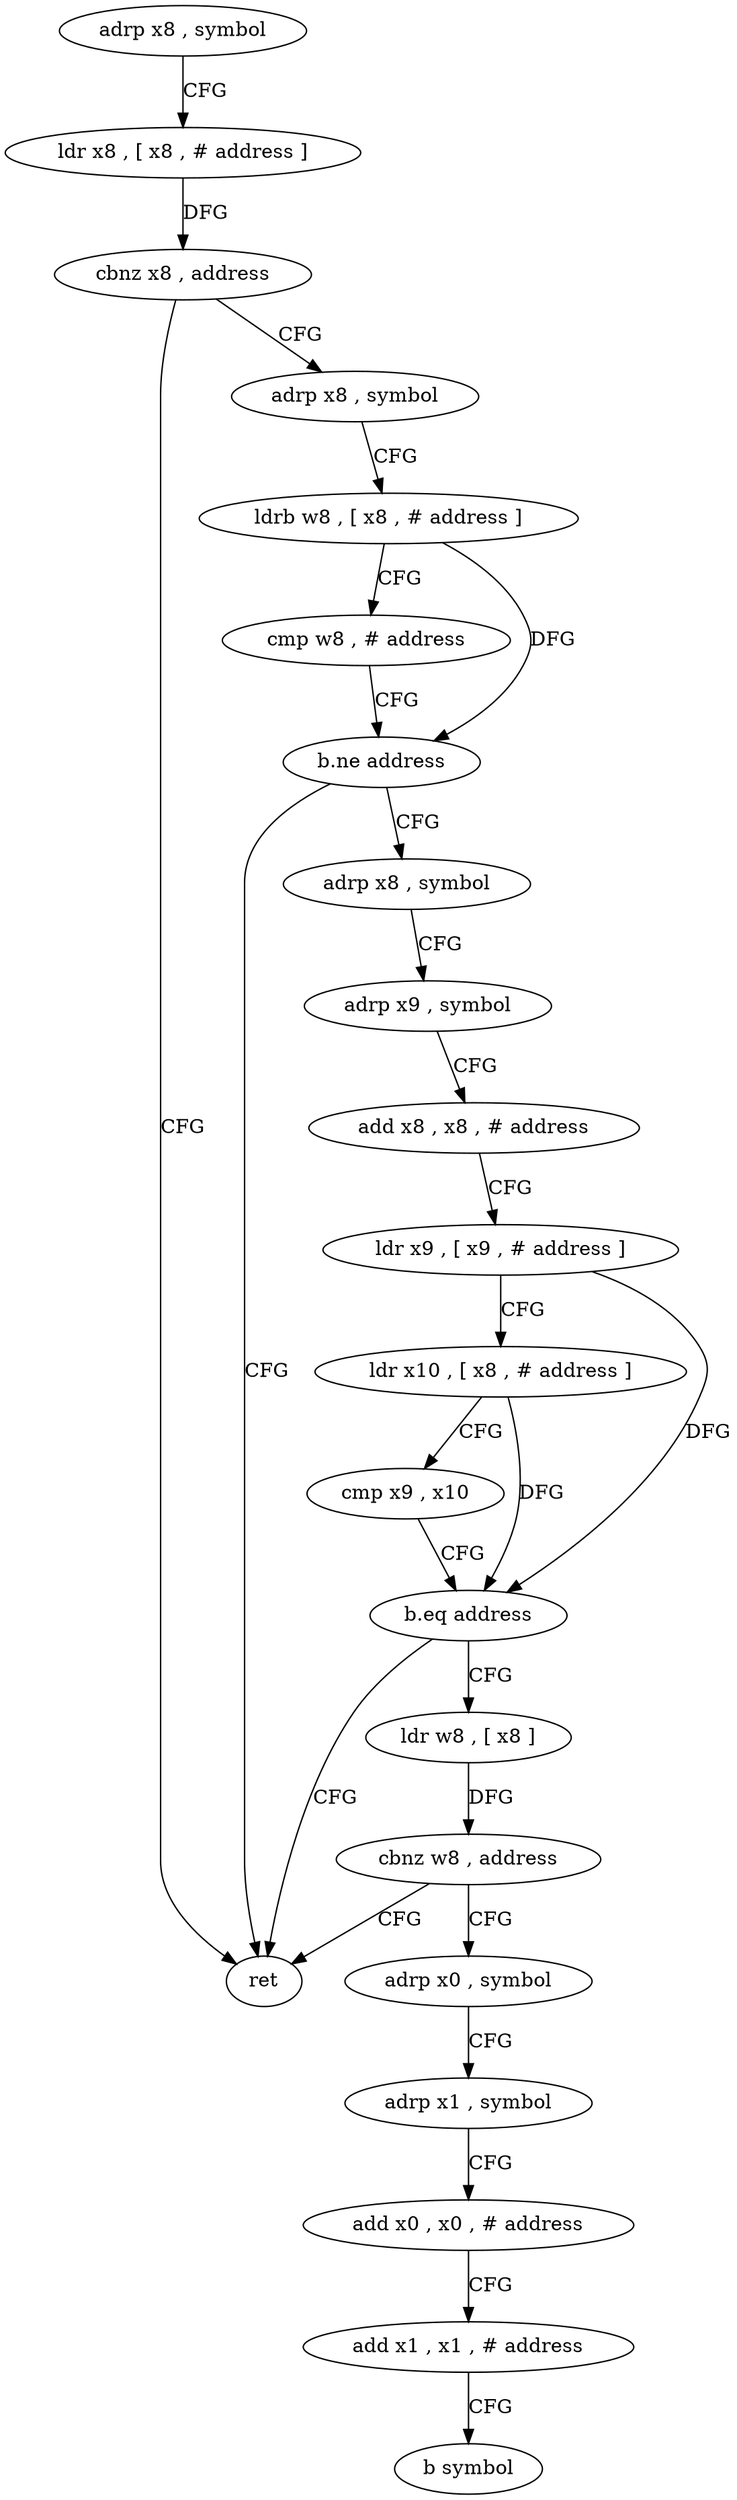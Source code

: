 digraph "func" {
"4210104" [label = "adrp x8 , symbol" ]
"4210108" [label = "ldr x8 , [ x8 , # address ]" ]
"4210112" [label = "cbnz x8 , address" ]
"4210188" [label = "ret" ]
"4210116" [label = "adrp x8 , symbol" ]
"4210120" [label = "ldrb w8 , [ x8 , # address ]" ]
"4210124" [label = "cmp w8 , # address" ]
"4210128" [label = "b.ne address" ]
"4210132" [label = "adrp x8 , symbol" ]
"4210136" [label = "adrp x9 , symbol" ]
"4210140" [label = "add x8 , x8 , # address" ]
"4210144" [label = "ldr x9 , [ x9 , # address ]" ]
"4210148" [label = "ldr x10 , [ x8 , # address ]" ]
"4210152" [label = "cmp x9 , x10" ]
"4210156" [label = "b.eq address" ]
"4210160" [label = "ldr w8 , [ x8 ]" ]
"4210164" [label = "cbnz w8 , address" ]
"4210168" [label = "adrp x0 , symbol" ]
"4210172" [label = "adrp x1 , symbol" ]
"4210176" [label = "add x0 , x0 , # address" ]
"4210180" [label = "add x1 , x1 , # address" ]
"4210184" [label = "b symbol" ]
"4210104" -> "4210108" [ label = "CFG" ]
"4210108" -> "4210112" [ label = "DFG" ]
"4210112" -> "4210188" [ label = "CFG" ]
"4210112" -> "4210116" [ label = "CFG" ]
"4210116" -> "4210120" [ label = "CFG" ]
"4210120" -> "4210124" [ label = "CFG" ]
"4210120" -> "4210128" [ label = "DFG" ]
"4210124" -> "4210128" [ label = "CFG" ]
"4210128" -> "4210188" [ label = "CFG" ]
"4210128" -> "4210132" [ label = "CFG" ]
"4210132" -> "4210136" [ label = "CFG" ]
"4210136" -> "4210140" [ label = "CFG" ]
"4210140" -> "4210144" [ label = "CFG" ]
"4210144" -> "4210148" [ label = "CFG" ]
"4210144" -> "4210156" [ label = "DFG" ]
"4210148" -> "4210152" [ label = "CFG" ]
"4210148" -> "4210156" [ label = "DFG" ]
"4210152" -> "4210156" [ label = "CFG" ]
"4210156" -> "4210188" [ label = "CFG" ]
"4210156" -> "4210160" [ label = "CFG" ]
"4210160" -> "4210164" [ label = "DFG" ]
"4210164" -> "4210188" [ label = "CFG" ]
"4210164" -> "4210168" [ label = "CFG" ]
"4210168" -> "4210172" [ label = "CFG" ]
"4210172" -> "4210176" [ label = "CFG" ]
"4210176" -> "4210180" [ label = "CFG" ]
"4210180" -> "4210184" [ label = "CFG" ]
}
